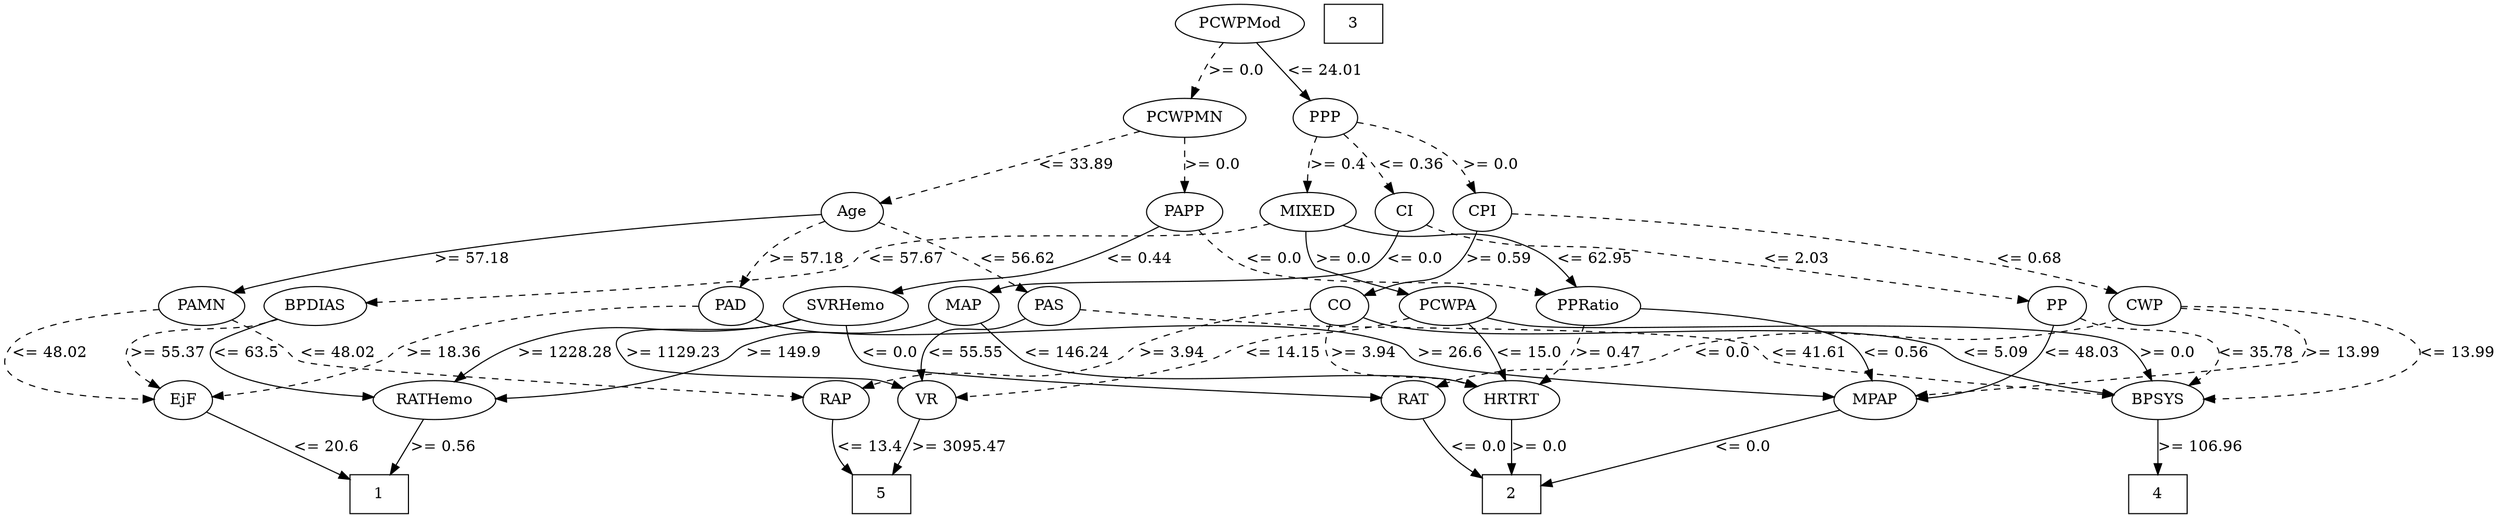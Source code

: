 strict digraph G {
	graph [bb="0,0,1848.7,471"];
	node [label="\N"];
	1	[height=0.5,
		pos="279.69,18",
		shape=box,
		width=0.75];
	2	[height=0.5,
		pos="1119.7,18",
		shape=box,
		width=0.75];
	3	[height=0.5,
		pos="1028.7,453",
		shape=box,
		width=0.75];
	4	[height=0.5,
		pos="1602.7,18",
		shape=box,
		width=0.75];
	5	[height=0.5,
		pos="647.69,18",
		shape=box,
		width=0.75];
	RAP	[height=0.5,
		pos="611.69,105",
		width=0.77778];
	RAP -> 5	[label="<= 13.4",
		lp="638.19,61.5",
		op="<=",
		param=13.4,
		pos="e,627.84,36.214 610.36,86.666 610.25,76.722 611.25,64.222 615.69,54 617.19,50.551 619.18,47.218 621.42,44.069",
		style=solid];
	PAS	[height=0.5,
		pos="816.69,192",
		width=0.75];
	BPSYS	[height=0.5,
		pos="1602.7,105",
		width=1.0471];
	PAS -> BPSYS	[label="<= 41.61",
		lp="1339.7,148.5",
		op="<=",
		param=41.61,
		pos="e,1566.1,109.9 842.96,187.15 870.31,183.27 914.41,177.4 952.69,174 1028.5,167.28 1223.5,182.84 1294.7,156 1304.8,152.21 1303.8,145.13 \
1313.7,141 1324.7,136.41 1477,119.52 1556,110.99",
		style=dashed];
	VR	[height=0.5,
		pos="684.69,105",
		width=0.75];
	PAS -> VR	[label="<= 55.55",
		lp="711.69,148.5",
		op="<=",
		param=55.55,
		pos="e,680.04,123.19 796.12,180.19 791.17,177.9 785.82,175.67 780.69,174 739.82,160.72 713.44,188.82 685.69,156 680.41,149.75 678.88,\
141.33 679.06,133.18",
		style=solid];
	BPSYS -> 4	[label=">= 106.96",
		lp="1631.7,61.5",
		op=">=",
		param=106.96,
		pos="e,1602.7,36.175 1602.7,86.799 1602.7,75.163 1602.7,59.548 1602.7,46.237",
		style=solid];
	VR -> 5	[label=">= 3095.47",
		lp="701.19,61.5",
		op=">=",
		param=3095.47,
		pos="e,655.19,36.214 677.56,87.611 672.39,75.732 665.28,59.41 659.3,45.666",
		style=solid];
	PAD	[height=0.5,
		pos="526.69,192",
		width=0.79437];
	MPAP	[height=0.5,
		pos="1391.7,105",
		width=0.97491];
	PAD -> MPAP	[label=">= 26.6",
		lp="1073.2,148.5",
		op=">=",
		param=26.6,
		pos="e,1357.2,108.53 547.9,179.81 553.24,177.47 559.06,175.32 564.69,174 665.39,150.46 931.84,189.46 1029.7,156 1040.5,152.29 1040,145.05 \
1050.7,141 1077.8,130.75 1261.2,115.83 1347.2,109.29",
		style=solid];
	EjF	[height=0.5,
		pos="129.69,105",
		width=0.75];
	PAD -> EjF	[label=">= 18.36",
		lp="332.69,148.5",
		op=">=",
		param=18.36,
		pos="e,155.5,110.44 498.31,189.15 455.8,185.78 373.48,176.97 306.69,156 292.09,151.42 290.11,146.15 275.69,141 239.02,127.91 195.43,118.18 \
165.49,112.34",
		style=dashed];
	MPAP -> 2	[label="<= 0.0",
		lp="1290.7,61.5",
		op="<=",
		param=0.0,
		pos="e,1147,27.525 1362.6,94.904 1312.8,79.341 1211.3,47.635 1156.6,30.539",
		style=solid];
	EjF -> 1	[label="<= 20.6",
		lp="236.19,61.5",
		op="<=",
		param=20.6,
		pos="e,252.58,34.367 149.61,92.713 173.59,79.125 214.31,56.052 243.81,39.334",
		style=solid];
	PAMN	[height=0.5,
		pos="140.69,192",
		width=1.0139];
	PAMN -> RAP	[label="<= 48.02",
		lp="245.69,148.5",
		op="<=",
		param=48.02,
		pos="e,583.97,108.04 164.53,178.11 175.73,171.8 189.13,163.88 200.69,156 209.58,149.94 209.7,144.98 219.69,141 236,134.51 478.83,115.88 \
573.91,108.79",
		style=dashed];
	PAMN -> EjF	[label="<= 48.02",
		lp="31.693,148.5",
		op="<=",
		param=48.02,
		pos="e,102.79,107.38 105.63,186.77 69.83,181.65 17.844,171.7 5.6934,156 -19.148,123.9 47.814,112.32 92.747,108.21",
		style=dashed];
	CWP	[height=0.5,
		pos="1670.7,192",
		width=0.84854];
	CWP -> BPSYS	[label="<= 13.99",
		lp="1822.7,148.5",
		op="<=",
		param=13.99,
		pos="e,1640.2,107.46 1701.1,188.92 1745,184.79 1818.3,172.98 1791.7,141 1774.1,119.8 1700.4,111.39 1650.5,108.09",
		style=dashed];
	CWP -> MPAP	[label=">= 13.99",
		lp="1729.7,148.5",
		op=">=",
		param=13.99,
		pos="e,1425.9,109.58 1688.5,176.91 1699.7,166.33 1710.4,151.87 1700.7,141 1698.5,138.55 1521,119.59 1436.1,110.65",
		style=dashed];
	RAT	[height=0.5,
		pos="1034.7,105",
		width=0.76389];
	CWP -> RAT	[label="<= 0.0",
		lp="1275.7,148.5",
		op="<=",
		param=0.0,
		pos="e,1055.2,117.04 1641.7,185.6 1620.3,181.8 1590.2,176.88 1563.7,174 1427.8,159.26 1390.8,182.29 1256.7,156 1236.4,152.03 1232.8,145.66 \
1212.7,141 1150.7,126.66 1131.8,140.8 1070.7,123 1068.8,122.43 1066.8,121.78 1064.8,121.05",
		style=dashed];
	RAT -> 2	[label="<= 0.0",
		lp="1096.7,61.5",
		op="<=",
		param=0.0,
		pos="e,1097.7,36.145 1046.9,88.542 1055.2,78.353 1066.6,64.924 1077.7,54 1081.5,50.267 1085.6,46.49 1089.8,42.868",
		style=solid];
	PCWPMod	[height=0.5,
		pos="931.69,453",
		width=1.4444];
	PCWPMN	[height=0.5,
		pos="884.69,366",
		width=1.3902];
	PCWPMod -> PCWPMN	[label=">= 0.0",
		lp="929.69,409.5",
		op=">=",
		param=0.0,
		pos="e,893.11,383.8 921.23,435.03 917.8,429.34 914.01,422.94 910.69,417 906.35,409.23 901.81,400.67 897.76,392.85",
		style=dashed];
	PPP	[height=0.5,
		pos="990.69,366",
		width=0.75];
	PCWPMod -> PPP	[label="<= 24.01",
		lp="990.69,409.5",
		op="<=",
		param=24.01,
		pos="e,979.86,382.61 943.35,435.21 952.14,422.55 964.31,405.01 974.11,390.89",
		style=solid];
	PAPP	[height=0.5,
		pos="884.69,279",
		width=0.88889];
	PCWPMN -> PAPP	[label=">= 0.0",
		lp="903.69,322.5",
		op=">=",
		param=0.0,
		pos="e,884.69,297.18 884.69,347.8 884.69,336.16 884.69,320.55 884.69,307.24",
		style=dashed];
	Age	[height=0.5,
		pos="645.69,279",
		width=0.75];
	PCWPMN -> Age	[label="<= 33.89",
		lp="805.69,322.5",
		op="<=",
		param=33.89,
		pos="e,669.06,288.31 850.45,352.82 804.61,336.52 723.85,307.8 678.67,291.73",
		style=dashed];
	CI	[height=0.5,
		pos="1067.7,279",
		width=0.75];
	PPP -> CI	[label="<= 0.36",
		lp="1063.2,322.5",
		op="<=",
		param=0.36,
		pos="e,1056.4,295.85 1006.8,351.25 1013.8,345.01 1021.9,337.39 1028.7,330 1036.2,321.86 1043.8,312.41 1050.3,303.93",
		style=dashed];
	MIXED	[height=0.5,
		pos="981.69,279",
		width=1.125];
	PPP -> MIXED	[label=">= 0.4",
		lp="1005.7,322.5",
		op=">=",
		param=0.4,
		pos="e,983.51,297.18 988.87,347.8 987.64,336.16 985.99,320.55 984.58,307.24",
		style=dashed];
	CPI	[height=0.5,
		pos="1139.7,279",
		width=0.75];
	PPP -> CPI	[label=">= 0.0",
		lp="1126.7,322.5",
		op=">=",
		param=0.0,
		pos="e,1127.6,295.38 1016.1,359.36 1036.9,353.97 1066.7,344.49 1089.7,330 1101.2,322.74 1112.1,312.38 1120.8,302.97",
		style=dashed];
	PCWPA	[height=0.5,
		pos="1084.7,192",
		width=1.1555];
	PCWPA -> BPSYS	[label=">= 0.0",
		lp="1604.7,148.5",
		op=">=",
		param=0.0,
		pos="e,1597,123.05 1115.5,179.78 1123,177.47 1131,175.34 1138.7,174 1186.1,165.7 1530.1,180.29 1571.7,156 1580.9,150.65 1587.7,141.4 \
1592.6,132.31",
		style=solid];
	PCWPA -> VR	[label="<= 14.15",
		lp="948.69,148.5",
		op="<=",
		param=14.15,
		pos="e,711.27,108.69 1051.5,180.95 1042.8,178.5 1033.5,176.01 1024.7,174 979.82,163.71 966.87,168.93 922.69,156 906.06,151.13 903.34,\
145.84 886.69,141 830.11,124.53 762.21,114.73 721.31,109.85",
		style=dashed];
	HRTRT	[height=0.5,
		pos="1119.7,105",
		width=1.1013];
	PCWPA -> HRTRT	[label="<= 15.0",
		lp="1126.2,148.5",
		op="<=",
		param=15.0,
		pos="e,1112.8,122.76 1091.6,174.21 1096.5,162.22 1103.3,145.85 1108.9,132.16",
		style=solid];
	HRTRT -> 2	[label=">= 0.0",
		lp="1138.7,61.5",
		op=">=",
		param=0.0,
		pos="e,1119.7,36.175 1119.7,86.799 1119.7,75.163 1119.7,59.548 1119.7,46.237",
		style=solid];
	SVRHemo	[height=0.5,
		pos="623.69,192",
		width=1.3902];
	PAPP -> SVRHemo	[label="<= 0.44",
		lp="853.19,235.5",
		op="<=",
		param=0.44,
		pos="e,664.8,202.34 865.59,264.48 848.56,253.06 822.54,237.14 797.69,228 756.54,212.86 743.66,218.73 700.69,210 692.3,208.3 683.42,206.41 \
674.78,204.53",
		style=solid];
	PPRatio	[height=0.5,
		pos="1187.7,192",
		width=1.1013];
	PAPP -> PPRatio	[label="<= 0.0",
		lp="964.69,235.5",
		op="<=",
		param=0.0,
		pos="e,1158,203.95 898.56,262.45 909.97,250.8 927.21,235.61 945.69,228 1024.1,195.71 1052.7,227.28 1135.7,210 1139.8,209.14 1144.1,208.07 \
1148.3,206.88",
		style=dashed];
	Age -> PAS	[label="<= 56.62",
		lp="767.69,235.5",
		op="<=",
		param=56.62,
		pos="e,795.55,203.51 666.66,267.58 696.66,252.67 752,225.16 786.43,208.04",
		style=dashed];
	Age -> PAD	[label=">= 57.18",
		lp="611.69,235.5",
		op=">=",
		param=57.18,
		pos="e,542.11,207.37 625.15,267.18 613.3,260.66 598.3,251.91 585.69,243 573.29,234.23 560.32,223.44 549.72,214.14",
		style=dashed];
	Age -> PAMN	[label=">= 57.18",
		lp="362.69,235.5",
		op=">=",
		param=57.18,
		pos="e,168.13,204.19 618.92,275.98 547.67,270.19 347.85,251.24 186.69,210 183.74,209.24 180.71,208.37 177.68,207.41",
		style=solid];
	CO	[height=0.5,
		pos="988.69,192",
		width=0.75];
	CO -> RAP	[label=">= 3.94",
		lp="864.19,148.5",
		op=">=",
		param=3.94,
		pos="e,632.77,117.11 962.34,187.52 932.24,182.92 881.95,173.3 841.69,156 830.48,151.18 830.19,145.09 818.69,141 747.11,115.54 721.96,\
143.13 648.69,123 646.53,122.41 644.34,121.7 642.16,120.92",
		style=dashed];
	CO -> BPSYS	[label="<= 5.09",
		lp="1479.2,148.5",
		op="<=",
		param=5.09,
		pos="e,1567.4,111.68 1010.7,181.1 1017.9,178.3 1026,175.59 1033.7,174 1120,156.21 1344.9,180.03 1429.7,156 1442.9,152.26 1443.9,145.98 \
1456.7,141 1489.4,128.27 1528.1,119.25 1557.4,113.56",
		style=solid];
	CO -> HRTRT	[label=">= 3.94",
		lp="1007.2,148.5",
		op=">=",
		param=3.94,
		pos="e,1090.2,117.16 981.95,174.39 978.81,163.72 977.22,150.18 984.69,141 1009.6,110.38 1033.7,133.62 1071.7,123 1074.6,122.18 1077.6,\
121.28 1080.6,120.32",
		style=dashed];
	MAP	[height=0.5,
		pos="740.69,192",
		width=0.84854];
	CI -> MAP	[label="<= 0.0",
		lp="1068.7,235.5",
		op="<=",
		param=0.0,
		pos="e,763.52,204.23 1061.2,261.03 1056,249.61 1047.3,235.35 1034.7,228 985.84,199.44 835.71,223.25 780.69,210 778.19,209.4 775.64,208.65 \
773.11,207.82",
		style=solid];
	PP	[height=0.5,
		pos="1527.7,192",
		width=0.75];
	CI -> PP	[label="<= 2.03",
		lp="1342.2,235.5",
		op="<=",
		param=2.03,
		pos="e,1501.9,197.57 1088.2,267.02 1093.2,264.73 1098.5,262.55 1103.7,261 1158.3,244.64 1174.4,251.73 1230.7,243 1325.1,228.36 1436.1,\
209.15 1491.8,199.35",
		style=dashed];
	MAP -> HRTRT	[label="<= 146.24",
		lp="785.69,148.5",
		op="<=",
		param=146.24,
		pos="e,1091.1,117.6 741.42,173.83 742.88,162.63 746.75,148.7 756.69,141 784.41,119.53 1037.3,129.92 1071.7,123 1074.9,122.35 1078.2,121.54 \
1081.5,120.62",
		style=solid];
	RATHemo	[height=0.5,
		pos="323.69,105",
		width=1.375];
	MAP -> RATHemo	[label=">= 149.9",
		lp="598.69,148.5",
		op=">=",
		param=149.9,
		pos="e,369.64,111.99 714.6,182.61 704.68,179.62 693.23,176.4 682.69,174 634.39,163.01 620.83,167.71 572.69,156 551.8,150.92 547.57,146.17 \
526.69,141 477.57,128.82 420.73,119.41 379.71,113.43",
		style=solid];
	PP -> BPSYS	[label="<= 35.78",
		lp="1670.7,148.5",
		op="<=",
		param=35.78,
		pos="e,1624.8,119.65 1554.7,191.21 1581.7,189.78 1621.8,182.89 1641.7,156 1649,146.05 1642.4,135.2 1632.7,126.16",
		style=dashed];
	PP -> MPAP	[label="<= 48.03",
		lp="1541.7,148.5",
		op="<=",
		param=48.03,
		pos="e,1426.1,108.97 1524.1,173.99 1520.9,163.15 1515.3,149.57 1505.7,141 1486.5,123.92 1459.1,115.17 1436,110.7",
		style=solid];
	SVRHemo -> VR	[label=">= 1129.23",
		lp="494.19,148.5",
		op=">=",
		param=1129.23,
		pos="e,664.22,117.15 586.71,179.69 579.45,177.65 571.86,175.65 564.69,174 517.85,163.19 429.37,176.58 461.69,141 489.76,110.1 608.44,\
134.08 648.69,123 650.64,122.46 652.62,121.83 654.58,121.12",
		style=solid];
	SVRHemo -> RAT	[label="<= 0.0",
		lp="656.69,148.5",
		op="<=",
		param=0.0,
		pos="e,1007.3,107.56 623.77,173.99 624.8,162.85 628.12,148.95 637.69,141 651.42,129.6 900.76,113.85 997.12,108.16",
		style=solid];
	SVRHemo -> RATHemo	[label=">= 1228.28",
		lp="419.19,148.5",
		op=">=",
		param=1228.28,
		pos="e,338.87,122.23 587.43,179.44 579.97,177.38 572.12,175.43 564.69,174 486.62,158.93 460.36,185.92 386.69,156 371.81,149.95 357.57,\
139.24 346.42,129.28",
		style=solid];
	RATHemo -> 1	[label=">= 0.56",
		lp="327.19,61.5",
		op=">=",
		param=0.56,
		pos="e,288.52,36.049 315,87.207 308.77,75.178 300.27,58.748 293.17,45.028",
		style=solid];
	MIXED -> PCWPA	[label=">= 0.0",
		lp="1015.7,235.5",
		op=">=",
		param=0.0,
		pos="e,1051.2,202.97 983.08,260.86 984.76,250.23 988.49,236.95 996.69,228 1003.3,220.79 1022.8,212.73 1041.7,206.16",
		style=solid];
	BPDIAS	[height=0.5,
		pos="237.69,192",
		width=1.1735];
	MIXED -> BPDIAS	[label="<= 57.67",
		lp="691.69,235.5",
		op="<=",
		param=57.67,
		pos="e,279.07,195.67 950.9,267.29 942.79,264.85 933.99,262.53 925.69,261 811.77,240.04 777,275.06 665.69,243 652.13,239.09 651.22,232.03 \
637.69,228 605.11,218.29 389.87,203.05 289.31,196.35",
		style=dashed];
	MIXED -> PPRatio	[label="<= 62.95",
		lp="1200.7,235.5",
		op="<=",
		param=62.95,
		pos="e,1183.2,210.11 1011.6,266.81 1018.1,264.64 1025.1,262.56 1031.7,261 1088.5,247.55 1114,276.63 1161.7,243 1169.8,237.28 1175.6,228.26 \
1179.6,219.44",
		style=solid];
	BPDIAS -> EjF	[label=">= 55.37",
		lp="123.69,148.5",
		op=">=",
		param=55.37,
		pos="e,112.26,118.88 205.96,179.99 199.31,177.86 192.3,175.75 185.69,174 147.1,163.78 122.94,186.93 97.693,156 90.083,146.68 96.075,135.45 \
104.84,126.01",
		style=dashed];
	BPDIAS -> RATHemo	[label="<= 63.5",
		lp="178.19,148.5",
		op="<=",
		param=63.5,
		pos="e,275.63,109.39 206.56,179.61 184.68,171.29 158.79,160.68 155.69,156 152.02,150.44 151.49,146.17 155.69,141 169.48,124.04 222.66,\
115.02 265.54,110.42",
		style=solid];
	PPRatio -> MPAP	[label="<= 0.56",
		lp="1403.2,148.5",
		op="<=",
		param=0.56,
		pos="e,1388.4,123.36 1226.6,187.74 1273.3,183.12 1348.1,173.25 1369.7,156 1376.9,150.22 1381.9,141.56 1385.2,133.07",
		style=solid];
	PPRatio -> HRTRT	[label=">= 0.47",
		lp="1186.2,148.5",
		op=">=",
		param=0.47,
		pos="e,1135.3,121.59 1176.9,174.35 1170.3,164.41 1161.4,151.68 1152.7,141 1149.4,136.97 1145.8,132.84 1142.2,128.89",
		style=dashed];
	CPI -> CWP	[label="<= 0.68",
		lp="1482.2,235.5",
		op="<=",
		param=0.68,
		pos="e,1641.6,197.95 1165.8,274.12 1208.3,267.77 1295.2,254.7 1368.7,243 1463.1,227.98 1573.9,209.39 1631.4,199.66",
		style=dashed];
	CPI -> CO	[label=">= 0.59",
		lp="1135.2,235.5",
		op=">=",
		param=0.59,
		pos="e,1011.5,202.02 1129.5,261.83 1121.8,250.79 1110.2,236.64 1096.7,228 1072.2,212.3 1061.3,219.15 1033.7,210 1029.6,208.64 1025.3,\
207.14 1021.1,205.6",
		style=solid];
}
